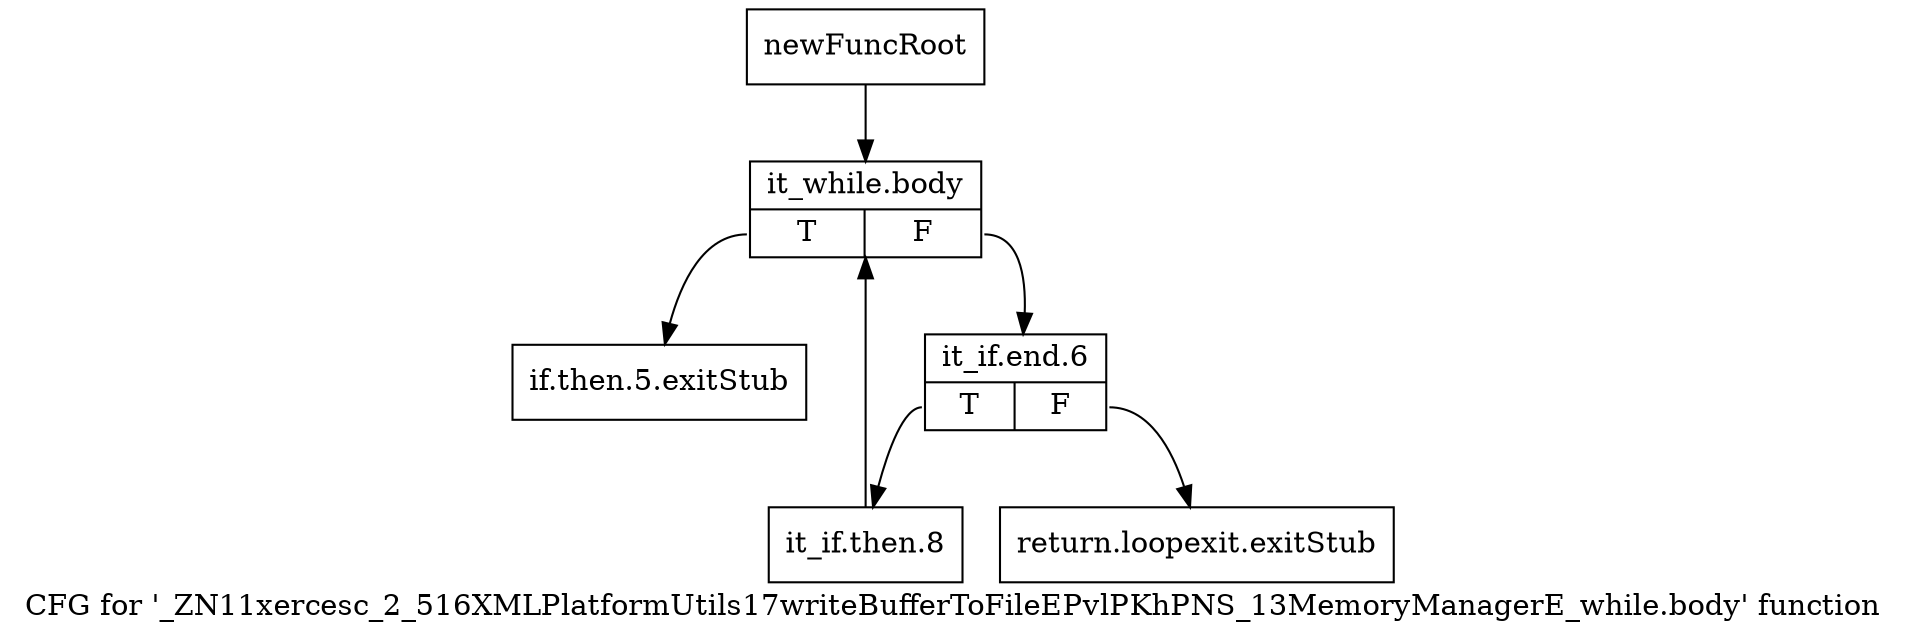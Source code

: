 digraph "CFG for '_ZN11xercesc_2_516XMLPlatformUtils17writeBufferToFileEPvlPKhPNS_13MemoryManagerE_while.body' function" {
	label="CFG for '_ZN11xercesc_2_516XMLPlatformUtils17writeBufferToFileEPvlPKhPNS_13MemoryManagerE_while.body' function";

	Node0x96a9eb0 [shape=record,label="{newFuncRoot}"];
	Node0x96a9eb0 -> Node0x96a9fa0;
	Node0x96a9f00 [shape=record,label="{if.then.5.exitStub}"];
	Node0x96a9f50 [shape=record,label="{return.loopexit.exitStub}"];
	Node0x96a9fa0 [shape=record,label="{it_while.body|{<s0>T|<s1>F}}"];
	Node0x96a9fa0:s0 -> Node0x96a9f00;
	Node0x96a9fa0:s1 -> Node0x96a9ff0;
	Node0x96a9ff0 [shape=record,label="{it_if.end.6|{<s0>T|<s1>F}}"];
	Node0x96a9ff0:s0 -> Node0x96aa040;
	Node0x96a9ff0:s1 -> Node0x96a9f50;
	Node0x96aa040 [shape=record,label="{it_if.then.8}"];
	Node0x96aa040 -> Node0x96a9fa0;
}
